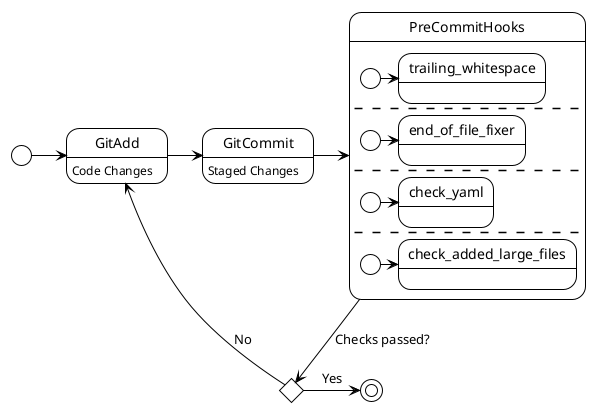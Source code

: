 @startuml
!theme plain

[*] -> GitAdd
GitAdd : Code Changes
GitAdd -right-> GitCommit
GitCommit : Staged Changes
GitCommit -> PreCommitHooks

state PreCommitHooks {
  [*] -> trailing_whitespace
  --
  [*] -> end_of_file_fixer
  --
  [*] -> check_yaml
  --
  [*] -> check_added_large_files
}

state passed <<choice>>
state end <<end>>

PreCommitHooks -down-> passed : Checks passed?
passed -> GitAdd : No
passed -> end : Yes
@enduml